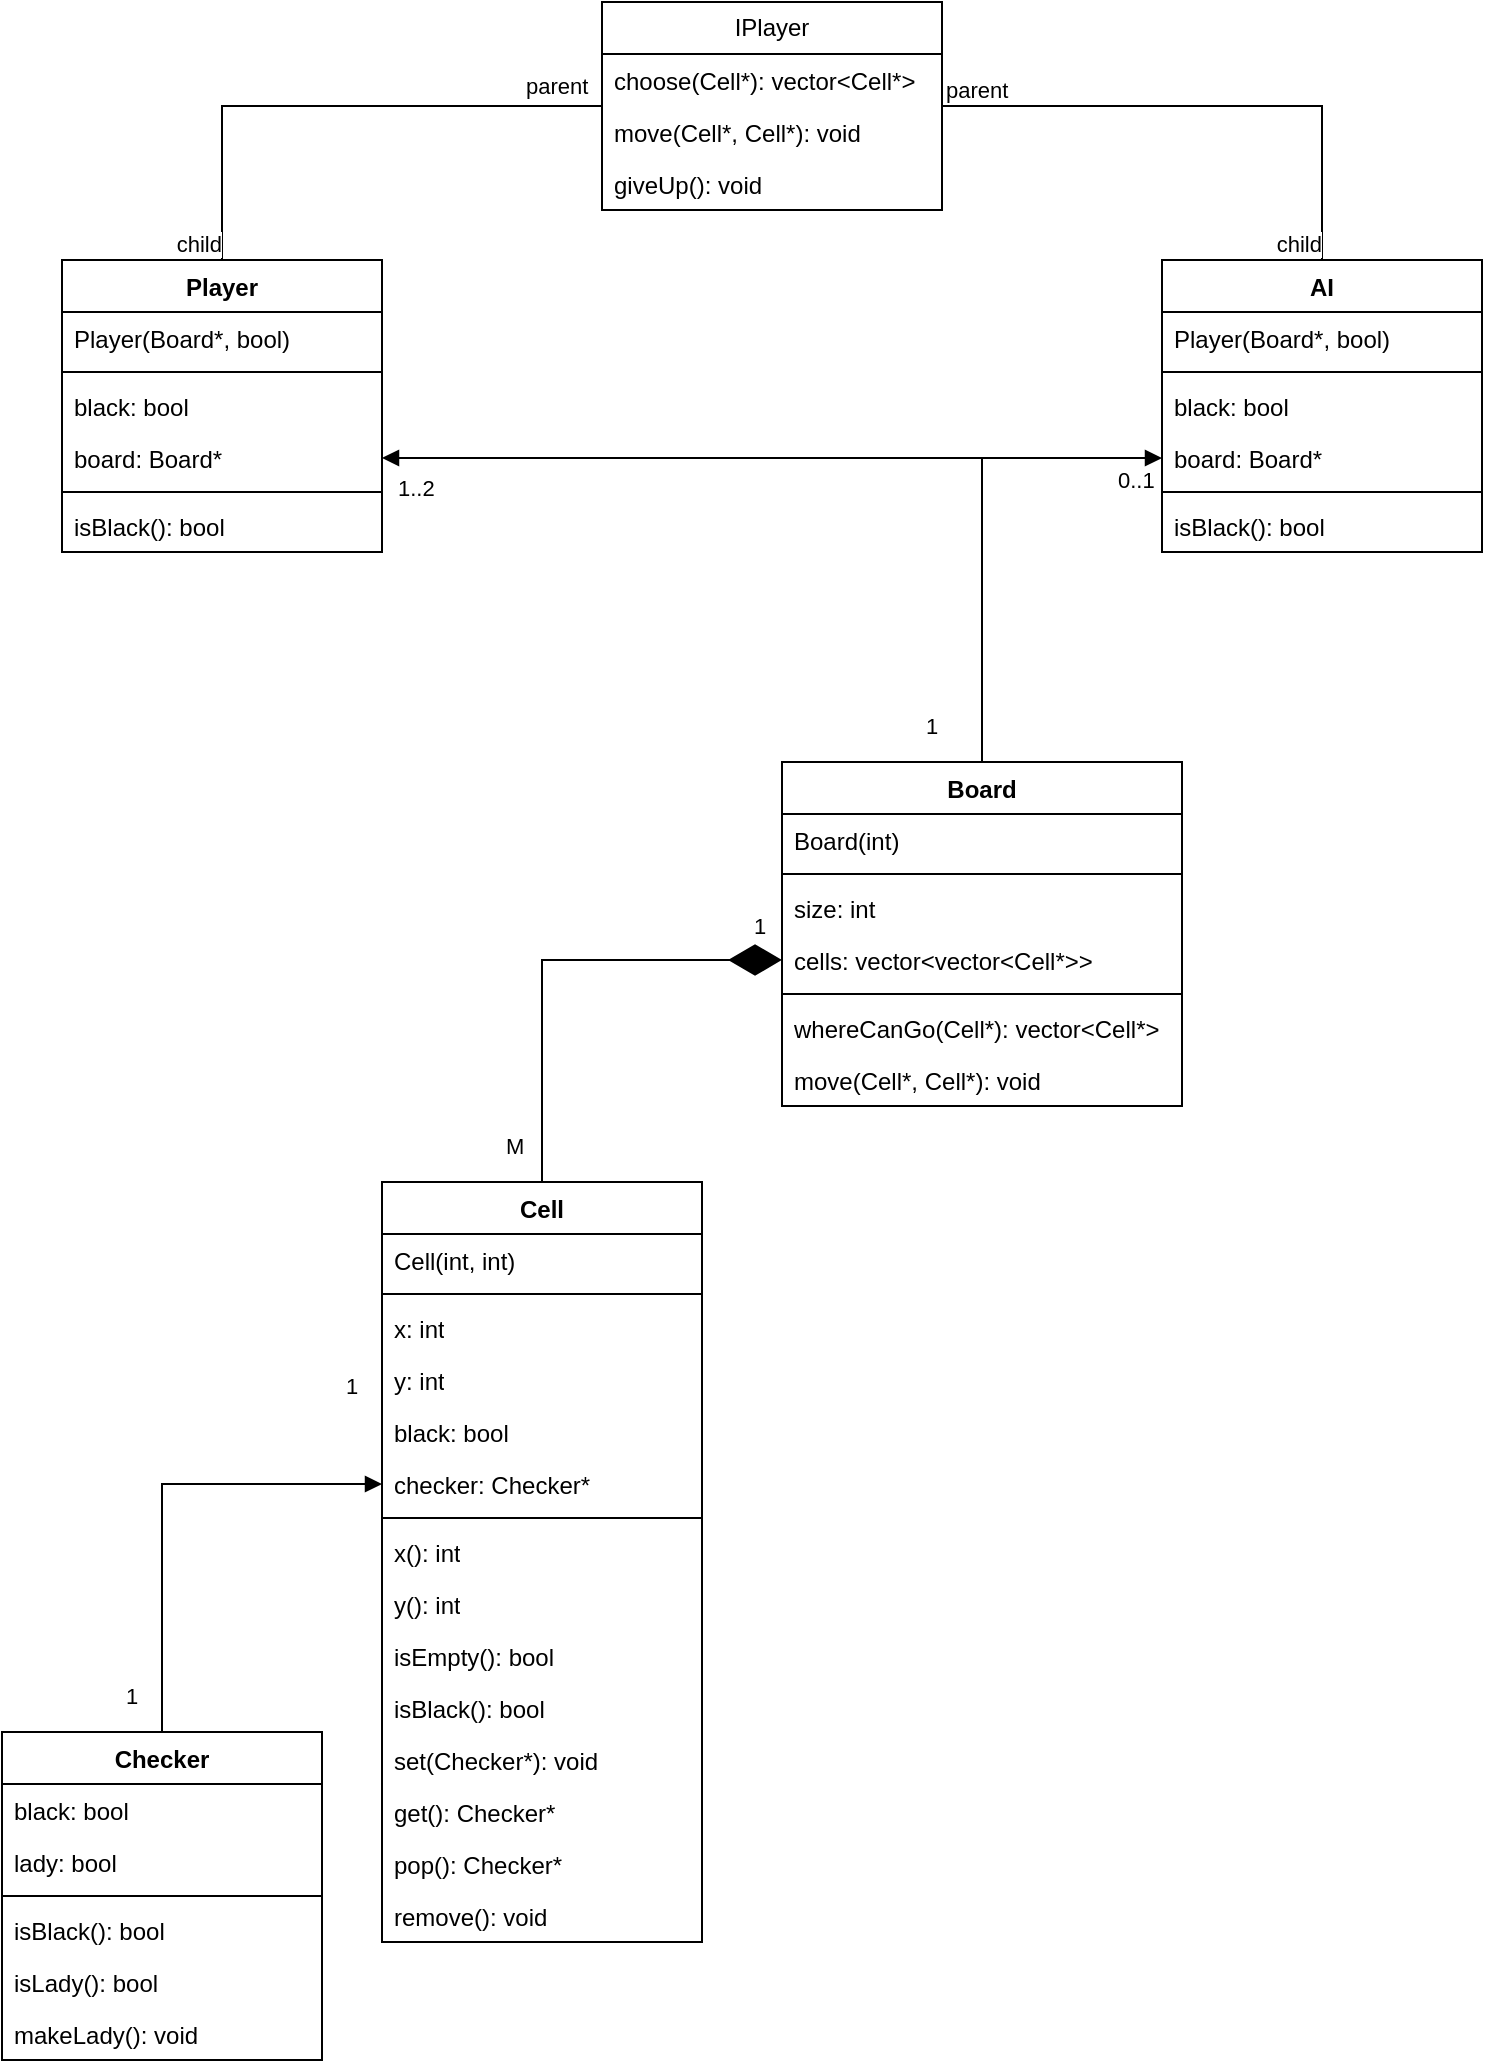 <mxfile version="22.1.0" type="github">
  <diagram id="C5RBs43oDa-KdzZeNtuy" name="Page-1">
    <mxGraphModel dx="1434" dy="1937" grid="1" gridSize="10" guides="1" tooltips="1" connect="1" arrows="1" fold="1" page="1" pageScale="1" pageWidth="827" pageHeight="1169" background="none" math="0" shadow="0">
      <root>
        <mxCell id="WIyWlLk6GJQsqaUBKTNV-0" />
        <mxCell id="WIyWlLk6GJQsqaUBKTNV-1" parent="WIyWlLk6GJQsqaUBKTNV-0" />
        <mxCell id="_-b_REQkX55mADRNQmiD-0" value="Checker" style="swimlane;fontStyle=1;align=center;verticalAlign=top;childLayout=stackLayout;horizontal=1;startSize=26;horizontalStack=0;resizeParent=1;resizeParentMax=0;resizeLast=0;collapsible=1;marginBottom=0;whiteSpace=wrap;html=1;" parent="WIyWlLk6GJQsqaUBKTNV-1" vertex="1">
          <mxGeometry x="40" y="555" width="160" height="164" as="geometry" />
        </mxCell>
        <mxCell id="_-b_REQkX55mADRNQmiD-1" value="black: bool" style="text;strokeColor=none;fillColor=none;align=left;verticalAlign=top;spacingLeft=4;spacingRight=4;overflow=hidden;rotatable=0;points=[[0,0.5],[1,0.5]];portConstraint=eastwest;whiteSpace=wrap;html=1;" parent="_-b_REQkX55mADRNQmiD-0" vertex="1">
          <mxGeometry y="26" width="160" height="26" as="geometry" />
        </mxCell>
        <mxCell id="_-b_REQkX55mADRNQmiD-20" value="lady: bool" style="text;strokeColor=none;fillColor=none;align=left;verticalAlign=top;spacingLeft=4;spacingRight=4;overflow=hidden;rotatable=0;points=[[0,0.5],[1,0.5]];portConstraint=eastwest;whiteSpace=wrap;html=1;" parent="_-b_REQkX55mADRNQmiD-0" vertex="1">
          <mxGeometry y="52" width="160" height="26" as="geometry" />
        </mxCell>
        <mxCell id="_-b_REQkX55mADRNQmiD-2" value="" style="line;strokeWidth=1;fillColor=none;align=left;verticalAlign=middle;spacingTop=-1;spacingLeft=3;spacingRight=3;rotatable=0;labelPosition=right;points=[];portConstraint=eastwest;strokeColor=inherit;" parent="_-b_REQkX55mADRNQmiD-0" vertex="1">
          <mxGeometry y="78" width="160" height="8" as="geometry" />
        </mxCell>
        <mxCell id="_-b_REQkX55mADRNQmiD-3" value="isBlack(): bool" style="text;strokeColor=none;fillColor=none;align=left;verticalAlign=top;spacingLeft=4;spacingRight=4;overflow=hidden;rotatable=0;points=[[0,0.5],[1,0.5]];portConstraint=eastwest;whiteSpace=wrap;html=1;" parent="_-b_REQkX55mADRNQmiD-0" vertex="1">
          <mxGeometry y="86" width="160" height="26" as="geometry" />
        </mxCell>
        <mxCell id="_-b_REQkX55mADRNQmiD-21" value="isLady(): bool" style="text;strokeColor=none;fillColor=none;align=left;verticalAlign=top;spacingLeft=4;spacingRight=4;overflow=hidden;rotatable=0;points=[[0,0.5],[1,0.5]];portConstraint=eastwest;whiteSpace=wrap;html=1;" parent="_-b_REQkX55mADRNQmiD-0" vertex="1">
          <mxGeometry y="112" width="160" height="26" as="geometry" />
        </mxCell>
        <mxCell id="_-b_REQkX55mADRNQmiD-22" value="makeLady(): void" style="text;strokeColor=none;fillColor=none;align=left;verticalAlign=top;spacingLeft=4;spacingRight=4;overflow=hidden;rotatable=0;points=[[0,0.5],[1,0.5]];portConstraint=eastwest;whiteSpace=wrap;html=1;" parent="_-b_REQkX55mADRNQmiD-0" vertex="1">
          <mxGeometry y="138" width="160" height="26" as="geometry" />
        </mxCell>
        <mxCell id="_-b_REQkX55mADRNQmiD-5" value="Cell" style="swimlane;fontStyle=1;align=center;verticalAlign=top;childLayout=stackLayout;horizontal=1;startSize=26;horizontalStack=0;resizeParent=1;resizeParentMax=0;resizeLast=0;collapsible=1;marginBottom=0;whiteSpace=wrap;html=1;" parent="WIyWlLk6GJQsqaUBKTNV-1" vertex="1">
          <mxGeometry x="230" y="280" width="160" height="380" as="geometry" />
        </mxCell>
        <mxCell id="2clRgMWB4I24DzztfcVo-59" value="Cell(int, int)" style="text;strokeColor=none;fillColor=none;align=left;verticalAlign=top;spacingLeft=4;spacingRight=4;overflow=hidden;rotatable=0;points=[[0,0.5],[1,0.5]];portConstraint=eastwest;whiteSpace=wrap;html=1;" vertex="1" parent="_-b_REQkX55mADRNQmiD-5">
          <mxGeometry y="26" width="160" height="26" as="geometry" />
        </mxCell>
        <mxCell id="2clRgMWB4I24DzztfcVo-61" value="" style="line;strokeWidth=1;fillColor=none;align=left;verticalAlign=middle;spacingTop=-1;spacingLeft=3;spacingRight=3;rotatable=0;labelPosition=right;points=[];portConstraint=eastwest;strokeColor=inherit;" vertex="1" parent="_-b_REQkX55mADRNQmiD-5">
          <mxGeometry y="52" width="160" height="8" as="geometry" />
        </mxCell>
        <mxCell id="_-b_REQkX55mADRNQmiD-6" value="x: int" style="text;strokeColor=none;fillColor=none;align=left;verticalAlign=top;spacingLeft=4;spacingRight=4;overflow=hidden;rotatable=0;points=[[0,0.5],[1,0.5]];portConstraint=eastwest;whiteSpace=wrap;html=1;" parent="_-b_REQkX55mADRNQmiD-5" vertex="1">
          <mxGeometry y="60" width="160" height="26" as="geometry" />
        </mxCell>
        <mxCell id="_-b_REQkX55mADRNQmiD-9" value="y: int" style="text;strokeColor=none;fillColor=none;align=left;verticalAlign=top;spacingLeft=4;spacingRight=4;overflow=hidden;rotatable=0;points=[[0,0.5],[1,0.5]];portConstraint=eastwest;whiteSpace=wrap;html=1;" parent="_-b_REQkX55mADRNQmiD-5" vertex="1">
          <mxGeometry y="86" width="160" height="26" as="geometry" />
        </mxCell>
        <mxCell id="_-b_REQkX55mADRNQmiD-10" value="black: bool" style="text;strokeColor=none;fillColor=none;align=left;verticalAlign=top;spacingLeft=4;spacingRight=4;overflow=hidden;rotatable=0;points=[[0,0.5],[1,0.5]];portConstraint=eastwest;whiteSpace=wrap;html=1;" parent="_-b_REQkX55mADRNQmiD-5" vertex="1">
          <mxGeometry y="112" width="160" height="26" as="geometry" />
        </mxCell>
        <mxCell id="_-b_REQkX55mADRNQmiD-11" value="checker: Checker*" style="text;strokeColor=none;fillColor=none;align=left;verticalAlign=top;spacingLeft=4;spacingRight=4;overflow=hidden;rotatable=0;points=[[0,0.5],[1,0.5]];portConstraint=eastwest;whiteSpace=wrap;html=1;" parent="_-b_REQkX55mADRNQmiD-5" vertex="1">
          <mxGeometry y="138" width="160" height="26" as="geometry" />
        </mxCell>
        <mxCell id="_-b_REQkX55mADRNQmiD-7" value="" style="line;strokeWidth=1;fillColor=none;align=left;verticalAlign=middle;spacingTop=-1;spacingLeft=3;spacingRight=3;rotatable=0;labelPosition=right;points=[];portConstraint=eastwest;strokeColor=inherit;" parent="_-b_REQkX55mADRNQmiD-5" vertex="1">
          <mxGeometry y="164" width="160" height="8" as="geometry" />
        </mxCell>
        <mxCell id="_-b_REQkX55mADRNQmiD-17" value="x(): int" style="text;strokeColor=none;fillColor=none;align=left;verticalAlign=top;spacingLeft=4;spacingRight=4;overflow=hidden;rotatable=0;points=[[0,0.5],[1,0.5]];portConstraint=eastwest;whiteSpace=wrap;html=1;" parent="_-b_REQkX55mADRNQmiD-5" vertex="1">
          <mxGeometry y="172" width="160" height="26" as="geometry" />
        </mxCell>
        <mxCell id="_-b_REQkX55mADRNQmiD-18" value="y(): int" style="text;strokeColor=none;fillColor=none;align=left;verticalAlign=top;spacingLeft=4;spacingRight=4;overflow=hidden;rotatable=0;points=[[0,0.5],[1,0.5]];portConstraint=eastwest;whiteSpace=wrap;html=1;" parent="_-b_REQkX55mADRNQmiD-5" vertex="1">
          <mxGeometry y="198" width="160" height="26" as="geometry" />
        </mxCell>
        <mxCell id="2clRgMWB4I24DzztfcVo-62" value="isEmpty(): bool" style="text;strokeColor=none;fillColor=none;align=left;verticalAlign=top;spacingLeft=4;spacingRight=4;overflow=hidden;rotatable=0;points=[[0,0.5],[1,0.5]];portConstraint=eastwest;whiteSpace=wrap;html=1;" vertex="1" parent="_-b_REQkX55mADRNQmiD-5">
          <mxGeometry y="224" width="160" height="26" as="geometry" />
        </mxCell>
        <mxCell id="_-b_REQkX55mADRNQmiD-8" value="isBlack(): bool" style="text;strokeColor=none;fillColor=none;align=left;verticalAlign=top;spacingLeft=4;spacingRight=4;overflow=hidden;rotatable=0;points=[[0,0.5],[1,0.5]];portConstraint=eastwest;whiteSpace=wrap;html=1;" parent="_-b_REQkX55mADRNQmiD-5" vertex="1">
          <mxGeometry y="250" width="160" height="26" as="geometry" />
        </mxCell>
        <mxCell id="2clRgMWB4I24DzztfcVo-60" value="set(Checker*): void" style="text;strokeColor=none;fillColor=none;align=left;verticalAlign=top;spacingLeft=4;spacingRight=4;overflow=hidden;rotatable=0;points=[[0,0.5],[1,0.5]];portConstraint=eastwest;whiteSpace=wrap;html=1;" vertex="1" parent="_-b_REQkX55mADRNQmiD-5">
          <mxGeometry y="276" width="160" height="26" as="geometry" />
        </mxCell>
        <mxCell id="2clRgMWB4I24DzztfcVo-63" value="get(): Checker*" style="text;strokeColor=none;fillColor=none;align=left;verticalAlign=top;spacingLeft=4;spacingRight=4;overflow=hidden;rotatable=0;points=[[0,0.5],[1,0.5]];portConstraint=eastwest;whiteSpace=wrap;html=1;" vertex="1" parent="_-b_REQkX55mADRNQmiD-5">
          <mxGeometry y="302" width="160" height="26" as="geometry" />
        </mxCell>
        <mxCell id="2clRgMWB4I24DzztfcVo-64" value="pop(): Checker*" style="text;strokeColor=none;fillColor=none;align=left;verticalAlign=top;spacingLeft=4;spacingRight=4;overflow=hidden;rotatable=0;points=[[0,0.5],[1,0.5]];portConstraint=eastwest;whiteSpace=wrap;html=1;" vertex="1" parent="_-b_REQkX55mADRNQmiD-5">
          <mxGeometry y="328" width="160" height="26" as="geometry" />
        </mxCell>
        <mxCell id="2clRgMWB4I24DzztfcVo-65" value="remove(): void" style="text;strokeColor=none;fillColor=none;align=left;verticalAlign=top;spacingLeft=4;spacingRight=4;overflow=hidden;rotatable=0;points=[[0,0.5],[1,0.5]];portConstraint=eastwest;whiteSpace=wrap;html=1;" vertex="1" parent="_-b_REQkX55mADRNQmiD-5">
          <mxGeometry y="354" width="160" height="26" as="geometry" />
        </mxCell>
        <mxCell id="_-b_REQkX55mADRNQmiD-12" value="Board" style="swimlane;fontStyle=1;align=center;verticalAlign=top;childLayout=stackLayout;horizontal=1;startSize=26;horizontalStack=0;resizeParent=1;resizeParentMax=0;resizeLast=0;collapsible=1;marginBottom=0;whiteSpace=wrap;html=1;" parent="WIyWlLk6GJQsqaUBKTNV-1" vertex="1">
          <mxGeometry x="430" y="70" width="200" height="172" as="geometry" />
        </mxCell>
        <mxCell id="2clRgMWB4I24DzztfcVo-55" value="Board(int)" style="text;strokeColor=none;fillColor=none;align=left;verticalAlign=top;spacingLeft=4;spacingRight=4;overflow=hidden;rotatable=0;points=[[0,0.5],[1,0.5]];portConstraint=eastwest;whiteSpace=wrap;html=1;" vertex="1" parent="_-b_REQkX55mADRNQmiD-12">
          <mxGeometry y="26" width="200" height="26" as="geometry" />
        </mxCell>
        <mxCell id="2clRgMWB4I24DzztfcVo-56" value="" style="line;strokeWidth=1;fillColor=none;align=left;verticalAlign=middle;spacingTop=-1;spacingLeft=3;spacingRight=3;rotatable=0;labelPosition=right;points=[];portConstraint=eastwest;strokeColor=inherit;" vertex="1" parent="_-b_REQkX55mADRNQmiD-12">
          <mxGeometry y="52" width="200" height="8" as="geometry" />
        </mxCell>
        <mxCell id="_-b_REQkX55mADRNQmiD-13" value="size: int" style="text;strokeColor=none;fillColor=none;align=left;verticalAlign=top;spacingLeft=4;spacingRight=4;overflow=hidden;rotatable=0;points=[[0,0.5],[1,0.5]];portConstraint=eastwest;whiteSpace=wrap;html=1;" parent="_-b_REQkX55mADRNQmiD-12" vertex="1">
          <mxGeometry y="60" width="200" height="26" as="geometry" />
        </mxCell>
        <mxCell id="_-b_REQkX55mADRNQmiD-16" value="cells: vector&amp;lt;vector&amp;lt;Cell*&amp;gt;&amp;gt;" style="text;strokeColor=none;fillColor=none;align=left;verticalAlign=top;spacingLeft=4;spacingRight=4;overflow=hidden;rotatable=0;points=[[0,0.5],[1,0.5]];portConstraint=eastwest;whiteSpace=wrap;html=1;" parent="_-b_REQkX55mADRNQmiD-12" vertex="1">
          <mxGeometry y="86" width="200" height="26" as="geometry" />
        </mxCell>
        <mxCell id="_-b_REQkX55mADRNQmiD-14" value="" style="line;strokeWidth=1;fillColor=none;align=left;verticalAlign=middle;spacingTop=-1;spacingLeft=3;spacingRight=3;rotatable=0;labelPosition=right;points=[];portConstraint=eastwest;strokeColor=inherit;" parent="_-b_REQkX55mADRNQmiD-12" vertex="1">
          <mxGeometry y="112" width="200" height="8" as="geometry" />
        </mxCell>
        <mxCell id="_-b_REQkX55mADRNQmiD-15" value="whereCanGo(Cell*): vector&amp;lt;Cell*&amp;gt;" style="text;strokeColor=none;fillColor=none;align=left;verticalAlign=top;spacingLeft=4;spacingRight=4;overflow=hidden;rotatable=0;points=[[0,0.5],[1,0.5]];portConstraint=eastwest;whiteSpace=wrap;html=1;" parent="_-b_REQkX55mADRNQmiD-12" vertex="1">
          <mxGeometry y="120" width="200" height="26" as="geometry" />
        </mxCell>
        <mxCell id="2clRgMWB4I24DzztfcVo-58" value="move(Cell*, Cell*): void" style="text;strokeColor=none;fillColor=none;align=left;verticalAlign=top;spacingLeft=4;spacingRight=4;overflow=hidden;rotatable=0;points=[[0,0.5],[1,0.5]];portConstraint=eastwest;whiteSpace=wrap;html=1;" vertex="1" parent="_-b_REQkX55mADRNQmiD-12">
          <mxGeometry y="146" width="200" height="26" as="geometry" />
        </mxCell>
        <mxCell id="_-b_REQkX55mADRNQmiD-27" value="" style="endArrow=block;endFill=1;html=1;edgeStyle=orthogonalEdgeStyle;align=left;verticalAlign=top;rounded=0;entryX=0;entryY=0.5;entryDx=0;entryDy=0;exitX=0.5;exitY=0;exitDx=0;exitDy=0;" parent="WIyWlLk6GJQsqaUBKTNV-1" source="_-b_REQkX55mADRNQmiD-0" target="_-b_REQkX55mADRNQmiD-11" edge="1">
          <mxGeometry x="-1" relative="1" as="geometry">
            <mxPoint x="-30" y="500" as="sourcePoint" />
            <mxPoint x="120" y="600" as="targetPoint" />
          </mxGeometry>
        </mxCell>
        <mxCell id="_-b_REQkX55mADRNQmiD-28" value="1" style="edgeLabel;resizable=0;html=1;align=left;verticalAlign=bottom;" parent="_-b_REQkX55mADRNQmiD-27" connectable="0" vertex="1">
          <mxGeometry x="-1" relative="1" as="geometry">
            <mxPoint x="-20" y="-10" as="offset" />
          </mxGeometry>
        </mxCell>
        <mxCell id="_-b_REQkX55mADRNQmiD-33" value="" style="endArrow=diamondThin;endFill=1;endSize=24;html=1;rounded=0;entryX=0;entryY=0.5;entryDx=0;entryDy=0;exitX=0.5;exitY=0;exitDx=0;exitDy=0;" parent="WIyWlLk6GJQsqaUBKTNV-1" source="_-b_REQkX55mADRNQmiD-5" target="_-b_REQkX55mADRNQmiD-16" edge="1">
          <mxGeometry width="160" relative="1" as="geometry">
            <mxPoint x="264" y="40" as="sourcePoint" />
            <mxPoint x="424" y="40" as="targetPoint" />
            <Array as="points">
              <mxPoint x="310" y="169" />
            </Array>
          </mxGeometry>
        </mxCell>
        <mxCell id="2clRgMWB4I24DzztfcVo-0" value="Player" style="swimlane;fontStyle=1;align=center;verticalAlign=top;childLayout=stackLayout;horizontal=1;startSize=26;horizontalStack=0;resizeParent=1;resizeParentMax=0;resizeLast=0;collapsible=1;marginBottom=0;whiteSpace=wrap;html=1;" vertex="1" parent="WIyWlLk6GJQsqaUBKTNV-1">
          <mxGeometry x="70" y="-181" width="160" height="146" as="geometry" />
        </mxCell>
        <mxCell id="2clRgMWB4I24DzztfcVo-19" value="Player(Board*, bool)" style="text;strokeColor=none;fillColor=none;align=left;verticalAlign=top;spacingLeft=4;spacingRight=4;overflow=hidden;rotatable=0;points=[[0,0.5],[1,0.5]];portConstraint=eastwest;whiteSpace=wrap;html=1;" vertex="1" parent="2clRgMWB4I24DzztfcVo-0">
          <mxGeometry y="26" width="160" height="26" as="geometry" />
        </mxCell>
        <mxCell id="2clRgMWB4I24DzztfcVo-21" value="" style="line;strokeWidth=1;fillColor=none;align=left;verticalAlign=middle;spacingTop=-1;spacingLeft=3;spacingRight=3;rotatable=0;labelPosition=right;points=[];portConstraint=eastwest;strokeColor=inherit;" vertex="1" parent="2clRgMWB4I24DzztfcVo-0">
          <mxGeometry y="52" width="160" height="8" as="geometry" />
        </mxCell>
        <mxCell id="2clRgMWB4I24DzztfcVo-1" value="black: bool" style="text;strokeColor=none;fillColor=none;align=left;verticalAlign=top;spacingLeft=4;spacingRight=4;overflow=hidden;rotatable=0;points=[[0,0.5],[1,0.5]];portConstraint=eastwest;whiteSpace=wrap;html=1;" vertex="1" parent="2clRgMWB4I24DzztfcVo-0">
          <mxGeometry y="60" width="160" height="26" as="geometry" />
        </mxCell>
        <mxCell id="2clRgMWB4I24DzztfcVo-20" value="board: Board*" style="text;strokeColor=none;fillColor=none;align=left;verticalAlign=top;spacingLeft=4;spacingRight=4;overflow=hidden;rotatable=0;points=[[0,0.5],[1,0.5]];portConstraint=eastwest;whiteSpace=wrap;html=1;" vertex="1" parent="2clRgMWB4I24DzztfcVo-0">
          <mxGeometry y="86" width="160" height="26" as="geometry" />
        </mxCell>
        <mxCell id="2clRgMWB4I24DzztfcVo-2" value="" style="line;strokeWidth=1;fillColor=none;align=left;verticalAlign=middle;spacingTop=-1;spacingLeft=3;spacingRight=3;rotatable=0;labelPosition=right;points=[];portConstraint=eastwest;strokeColor=inherit;" vertex="1" parent="2clRgMWB4I24DzztfcVo-0">
          <mxGeometry y="112" width="160" height="8" as="geometry" />
        </mxCell>
        <mxCell id="2clRgMWB4I24DzztfcVo-3" value="isBlack(): bool" style="text;strokeColor=none;fillColor=none;align=left;verticalAlign=top;spacingLeft=4;spacingRight=4;overflow=hidden;rotatable=0;points=[[0,0.5],[1,0.5]];portConstraint=eastwest;whiteSpace=wrap;html=1;" vertex="1" parent="2clRgMWB4I24DzztfcVo-0">
          <mxGeometry y="120" width="160" height="26" as="geometry" />
        </mxCell>
        <mxCell id="2clRgMWB4I24DzztfcVo-11" value="IPlayer" style="swimlane;fontStyle=0;childLayout=stackLayout;horizontal=1;startSize=26;fillColor=none;horizontalStack=0;resizeParent=1;resizeParentMax=0;resizeLast=0;collapsible=1;marginBottom=0;whiteSpace=wrap;html=1;" vertex="1" parent="WIyWlLk6GJQsqaUBKTNV-1">
          <mxGeometry x="340" y="-310" width="170" height="104" as="geometry" />
        </mxCell>
        <mxCell id="2clRgMWB4I24DzztfcVo-12" value="choose(Cell*): vector&amp;lt;Cell*&amp;gt;" style="text;strokeColor=none;fillColor=none;align=left;verticalAlign=top;spacingLeft=4;spacingRight=4;overflow=hidden;rotatable=0;points=[[0,0.5],[1,0.5]];portConstraint=eastwest;whiteSpace=wrap;html=1;" vertex="1" parent="2clRgMWB4I24DzztfcVo-11">
          <mxGeometry y="26" width="170" height="26" as="geometry" />
        </mxCell>
        <mxCell id="2clRgMWB4I24DzztfcVo-18" value="move(Cell*, Cell*): void" style="text;strokeColor=none;fillColor=none;align=left;verticalAlign=top;spacingLeft=4;spacingRight=4;overflow=hidden;rotatable=0;points=[[0,0.5],[1,0.5]];portConstraint=eastwest;whiteSpace=wrap;html=1;" vertex="1" parent="2clRgMWB4I24DzztfcVo-11">
          <mxGeometry y="52" width="170" height="26" as="geometry" />
        </mxCell>
        <mxCell id="2clRgMWB4I24DzztfcVo-13" value="giveUp(): void" style="text;strokeColor=none;fillColor=none;align=left;verticalAlign=top;spacingLeft=4;spacingRight=4;overflow=hidden;rotatable=0;points=[[0,0.5],[1,0.5]];portConstraint=eastwest;whiteSpace=wrap;html=1;" vertex="1" parent="2clRgMWB4I24DzztfcVo-11">
          <mxGeometry y="78" width="170" height="26" as="geometry" />
        </mxCell>
        <mxCell id="2clRgMWB4I24DzztfcVo-22" value="AI" style="swimlane;fontStyle=1;align=center;verticalAlign=top;childLayout=stackLayout;horizontal=1;startSize=26;horizontalStack=0;resizeParent=1;resizeParentMax=0;resizeLast=0;collapsible=1;marginBottom=0;whiteSpace=wrap;html=1;" vertex="1" parent="WIyWlLk6GJQsqaUBKTNV-1">
          <mxGeometry x="620" y="-181" width="160" height="146" as="geometry" />
        </mxCell>
        <mxCell id="2clRgMWB4I24DzztfcVo-23" value="Player(Board*, bool)" style="text;strokeColor=none;fillColor=none;align=left;verticalAlign=top;spacingLeft=4;spacingRight=4;overflow=hidden;rotatable=0;points=[[0,0.5],[1,0.5]];portConstraint=eastwest;whiteSpace=wrap;html=1;" vertex="1" parent="2clRgMWB4I24DzztfcVo-22">
          <mxGeometry y="26" width="160" height="26" as="geometry" />
        </mxCell>
        <mxCell id="2clRgMWB4I24DzztfcVo-24" value="" style="line;strokeWidth=1;fillColor=none;align=left;verticalAlign=middle;spacingTop=-1;spacingLeft=3;spacingRight=3;rotatable=0;labelPosition=right;points=[];portConstraint=eastwest;strokeColor=inherit;" vertex="1" parent="2clRgMWB4I24DzztfcVo-22">
          <mxGeometry y="52" width="160" height="8" as="geometry" />
        </mxCell>
        <mxCell id="2clRgMWB4I24DzztfcVo-25" value="black: bool" style="text;strokeColor=none;fillColor=none;align=left;verticalAlign=top;spacingLeft=4;spacingRight=4;overflow=hidden;rotatable=0;points=[[0,0.5],[1,0.5]];portConstraint=eastwest;whiteSpace=wrap;html=1;" vertex="1" parent="2clRgMWB4I24DzztfcVo-22">
          <mxGeometry y="60" width="160" height="26" as="geometry" />
        </mxCell>
        <mxCell id="2clRgMWB4I24DzztfcVo-26" value="board: Board*" style="text;strokeColor=none;fillColor=none;align=left;verticalAlign=top;spacingLeft=4;spacingRight=4;overflow=hidden;rotatable=0;points=[[0,0.5],[1,0.5]];portConstraint=eastwest;whiteSpace=wrap;html=1;" vertex="1" parent="2clRgMWB4I24DzztfcVo-22">
          <mxGeometry y="86" width="160" height="26" as="geometry" />
        </mxCell>
        <mxCell id="2clRgMWB4I24DzztfcVo-27" value="" style="line;strokeWidth=1;fillColor=none;align=left;verticalAlign=middle;spacingTop=-1;spacingLeft=3;spacingRight=3;rotatable=0;labelPosition=right;points=[];portConstraint=eastwest;strokeColor=inherit;" vertex="1" parent="2clRgMWB4I24DzztfcVo-22">
          <mxGeometry y="112" width="160" height="8" as="geometry" />
        </mxCell>
        <mxCell id="2clRgMWB4I24DzztfcVo-28" value="isBlack(): bool" style="text;strokeColor=none;fillColor=none;align=left;verticalAlign=top;spacingLeft=4;spacingRight=4;overflow=hidden;rotatable=0;points=[[0,0.5],[1,0.5]];portConstraint=eastwest;whiteSpace=wrap;html=1;" vertex="1" parent="2clRgMWB4I24DzztfcVo-22">
          <mxGeometry y="120" width="160" height="26" as="geometry" />
        </mxCell>
        <mxCell id="2clRgMWB4I24DzztfcVo-29" value="" style="endArrow=none;html=1;edgeStyle=orthogonalEdgeStyle;rounded=0;" edge="1" parent="WIyWlLk6GJQsqaUBKTNV-1" source="2clRgMWB4I24DzztfcVo-11" target="2clRgMWB4I24DzztfcVo-0">
          <mxGeometry relative="1" as="geometry">
            <mxPoint x="270" as="sourcePoint" />
            <mxPoint x="200" as="targetPoint" />
          </mxGeometry>
        </mxCell>
        <mxCell id="2clRgMWB4I24DzztfcVo-30" value="parent" style="edgeLabel;resizable=0;html=1;align=left;verticalAlign=bottom;" connectable="0" vertex="1" parent="2clRgMWB4I24DzztfcVo-29">
          <mxGeometry x="-1" relative="1" as="geometry">
            <mxPoint x="-40" y="-2" as="offset" />
          </mxGeometry>
        </mxCell>
        <mxCell id="2clRgMWB4I24DzztfcVo-31" value="child" style="edgeLabel;resizable=0;html=1;align=right;verticalAlign=bottom;" connectable="0" vertex="1" parent="2clRgMWB4I24DzztfcVo-29">
          <mxGeometry x="1" relative="1" as="geometry" />
        </mxCell>
        <mxCell id="2clRgMWB4I24DzztfcVo-32" value="" style="endArrow=none;html=1;edgeStyle=orthogonalEdgeStyle;rounded=0;" edge="1" parent="WIyWlLk6GJQsqaUBKTNV-1" source="2clRgMWB4I24DzztfcVo-11" target="2clRgMWB4I24DzztfcVo-22">
          <mxGeometry relative="1" as="geometry">
            <mxPoint x="310" y="160" as="sourcePoint" />
            <mxPoint x="470" y="160" as="targetPoint" />
          </mxGeometry>
        </mxCell>
        <mxCell id="2clRgMWB4I24DzztfcVo-33" value="parent" style="edgeLabel;resizable=0;html=1;align=left;verticalAlign=bottom;" connectable="0" vertex="1" parent="2clRgMWB4I24DzztfcVo-32">
          <mxGeometry x="-1" relative="1" as="geometry" />
        </mxCell>
        <mxCell id="2clRgMWB4I24DzztfcVo-34" value="child" style="edgeLabel;resizable=0;html=1;align=right;verticalAlign=bottom;" connectable="0" vertex="1" parent="2clRgMWB4I24DzztfcVo-32">
          <mxGeometry x="1" relative="1" as="geometry" />
        </mxCell>
        <mxCell id="2clRgMWB4I24DzztfcVo-38" value="1" style="edgeLabel;resizable=0;html=1;align=left;verticalAlign=bottom;" connectable="0" vertex="1" parent="WIyWlLk6GJQsqaUBKTNV-1">
          <mxGeometry x="210" y="390" as="geometry" />
        </mxCell>
        <mxCell id="2clRgMWB4I24DzztfcVo-43" value="M" style="edgeLabel;resizable=0;html=1;align=left;verticalAlign=bottom;" connectable="0" vertex="1" parent="WIyWlLk6GJQsqaUBKTNV-1">
          <mxGeometry x="290" y="270" as="geometry" />
        </mxCell>
        <mxCell id="2clRgMWB4I24DzztfcVo-44" value="0..1" style="edgeLabel;resizable=0;html=1;align=left;verticalAlign=bottom;" connectable="0" vertex="1" parent="WIyWlLk6GJQsqaUBKTNV-1">
          <mxGeometry x="600" y="-70" as="geometry">
            <mxPoint x="-4" y="7" as="offset" />
          </mxGeometry>
        </mxCell>
        <mxCell id="2clRgMWB4I24DzztfcVo-45" value="1" style="edgeLabel;resizable=0;html=1;align=left;verticalAlign=bottom;" connectable="0" vertex="1" parent="WIyWlLk6GJQsqaUBKTNV-1">
          <mxGeometry x="500" y="60" as="geometry" />
        </mxCell>
        <mxCell id="2clRgMWB4I24DzztfcVo-46" value="1" style="edgeLabel;resizable=0;html=1;align=left;verticalAlign=bottom;" connectable="0" vertex="1" parent="WIyWlLk6GJQsqaUBKTNV-1">
          <mxGeometry x="414" y="160" as="geometry" />
        </mxCell>
        <mxCell id="2clRgMWB4I24DzztfcVo-49" value="" style="endArrow=block;endFill=1;html=1;edgeStyle=orthogonalEdgeStyle;align=left;verticalAlign=top;rounded=0;" edge="1" parent="WIyWlLk6GJQsqaUBKTNV-1" source="_-b_REQkX55mADRNQmiD-12" target="2clRgMWB4I24DzztfcVo-26">
          <mxGeometry x="-1" relative="1" as="geometry">
            <mxPoint x="500" y="150" as="sourcePoint" />
            <mxPoint x="600" y="90" as="targetPoint" />
          </mxGeometry>
        </mxCell>
        <mxCell id="2clRgMWB4I24DzztfcVo-52" value="1..2" style="edgeLabel;resizable=0;html=1;align=left;verticalAlign=bottom;" connectable="0" vertex="1" parent="WIyWlLk6GJQsqaUBKTNV-1">
          <mxGeometry x="240" y="-70" as="geometry">
            <mxPoint x="-4" y="11" as="offset" />
          </mxGeometry>
        </mxCell>
        <mxCell id="2clRgMWB4I24DzztfcVo-53" value="" style="endArrow=block;endFill=1;html=1;edgeStyle=orthogonalEdgeStyle;align=left;verticalAlign=top;rounded=0;" edge="1" parent="WIyWlLk6GJQsqaUBKTNV-1" source="_-b_REQkX55mADRNQmiD-12" target="2clRgMWB4I24DzztfcVo-20">
          <mxGeometry x="-1" relative="1" as="geometry">
            <mxPoint x="270" y="90" as="sourcePoint" />
            <mxPoint x="430" y="90" as="targetPoint" />
          </mxGeometry>
        </mxCell>
      </root>
    </mxGraphModel>
  </diagram>
</mxfile>

